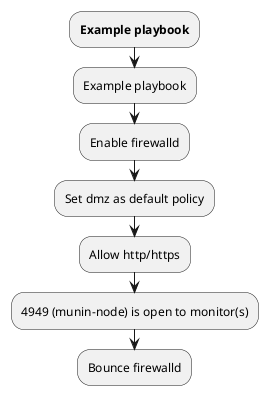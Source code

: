 @startuml


:**Example playbook**;

:Example playbook;


:Enable firewalld;


:Set dmz as default policy;


:Allow http/https;


:4949 (munin-node) is open to monitor(s);


:Bounce firewalld;

@enduml